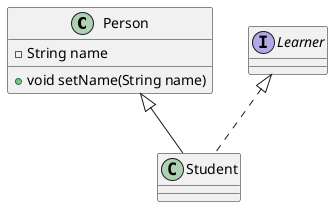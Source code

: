 @startuml
class Person {
  - String name
  + void setName(String name)
}
class Student extends Person
interface Learner
Learner <|.. Student
@enduml
